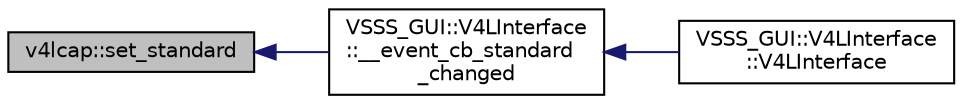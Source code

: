 digraph "v4lcap::set_standard"
{
 // INTERACTIVE_SVG=YES
  edge [fontname="Helvetica",fontsize="10",labelfontname="Helvetica",labelfontsize="10"];
  node [fontname="Helvetica",fontsize="10",shape=record];
  rankdir="LR";
  Node413 [label="v4lcap::set_standard",height=0.2,width=0.4,color="black", fillcolor="grey75", style="filled", fontcolor="black"];
  Node413 -> Node414 [dir="back",color="midnightblue",fontsize="10",style="solid"];
  Node414 [label="VSSS_GUI::V4LInterface\l::__event_cb_standard\l_changed",height=0.2,width=0.4,color="black", fillcolor="white", style="filled",URL="$class_v_s_s_s___g_u_i_1_1_v4_l_interface.html#adaa2a6e1946bb639d5be0ec3eb03cdb5",tooltip="Event triggered when a new stantard is selected in Standard combobox. "];
  Node414 -> Node415 [dir="back",color="midnightblue",fontsize="10",style="solid"];
  Node415 [label="VSSS_GUI::V4LInterface\l::V4LInterface",height=0.2,width=0.4,color="black", fillcolor="white", style="filled",URL="$class_v_s_s_s___g_u_i_1_1_v4_l_interface.html#a8fafd828eacc6d5480649fa9fddc7ee4",tooltip="Constructor of a V4LInterface object. "];
}
